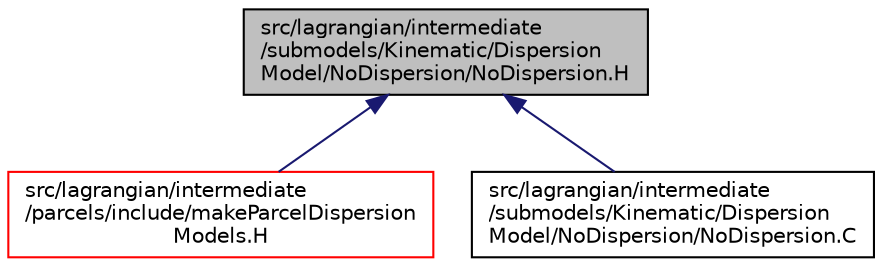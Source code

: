 digraph "src/lagrangian/intermediate/submodels/Kinematic/DispersionModel/NoDispersion/NoDispersion.H"
{
  bgcolor="transparent";
  edge [fontname="Helvetica",fontsize="10",labelfontname="Helvetica",labelfontsize="10"];
  node [fontname="Helvetica",fontsize="10",shape=record];
  Node100 [label="src/lagrangian/intermediate\l/submodels/Kinematic/Dispersion\lModel/NoDispersion/NoDispersion.H",height=0.2,width=0.4,color="black", fillcolor="grey75", style="filled", fontcolor="black"];
  Node100 -> Node101 [dir="back",color="midnightblue",fontsize="10",style="solid",fontname="Helvetica"];
  Node101 [label="src/lagrangian/intermediate\l/parcels/include/makeParcelDispersion\lModels.H",height=0.2,width=0.4,color="red",URL="$a06017.html"];
  Node100 -> Node109 [dir="back",color="midnightblue",fontsize="10",style="solid",fontname="Helvetica"];
  Node109 [label="src/lagrangian/intermediate\l/submodels/Kinematic/Dispersion\lModel/NoDispersion/NoDispersion.C",height=0.2,width=0.4,color="black",URL="$a06377.html"];
}
